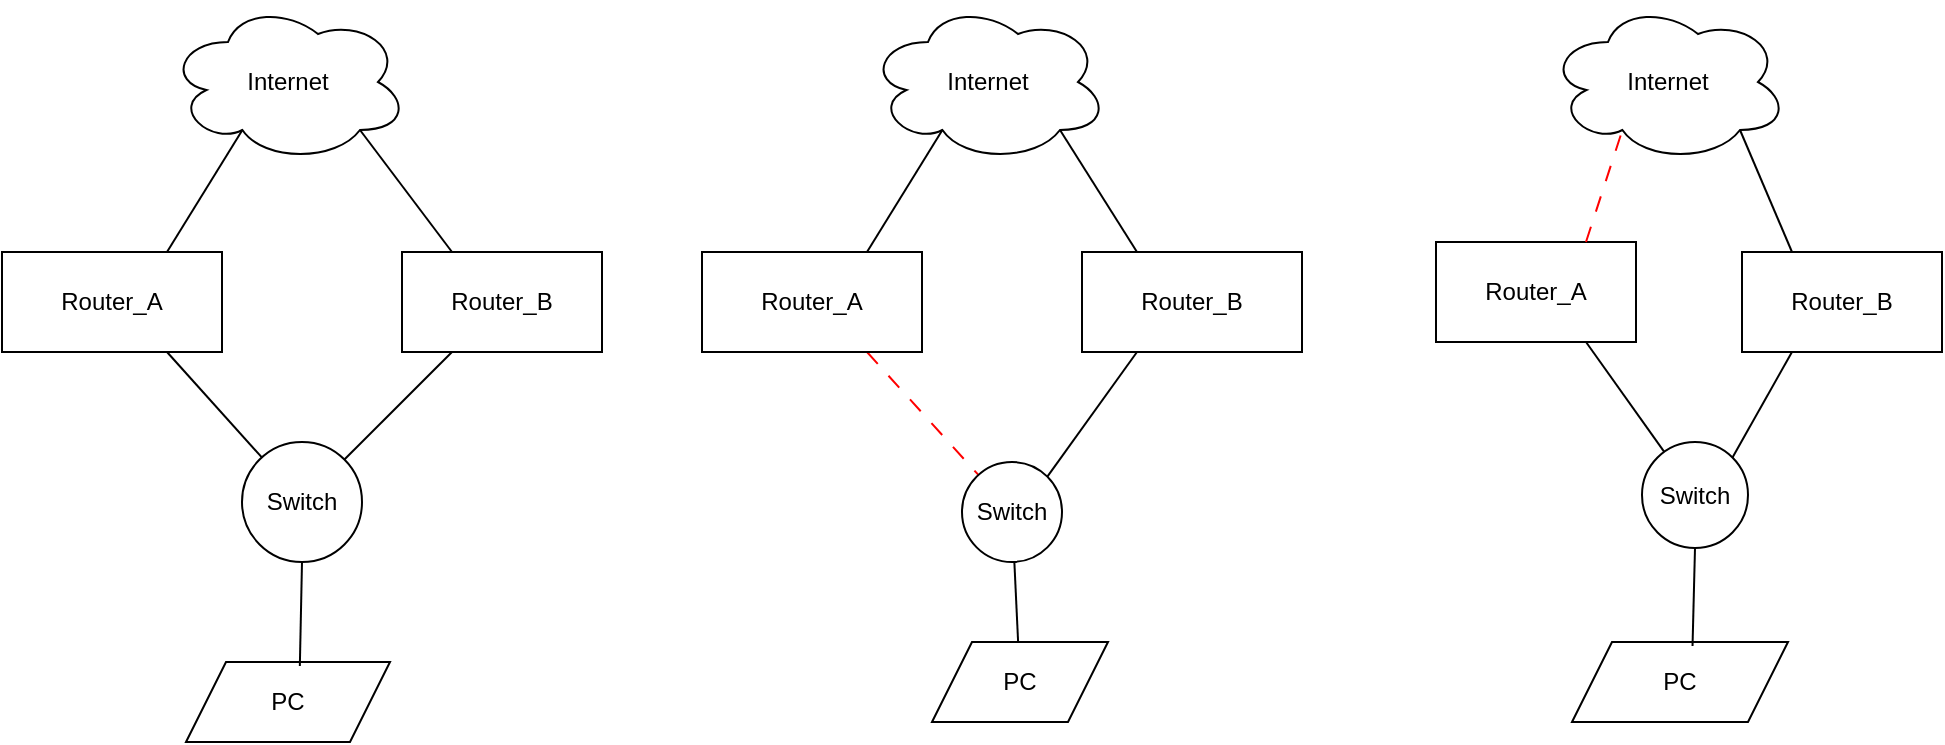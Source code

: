 <mxfile version="26.0.16">
  <diagram name="第 1 页" id="t6cQPksI8nHm3-EN2w7Y">
    <mxGraphModel dx="1044" dy="613" grid="1" gridSize="10" guides="1" tooltips="1" connect="1" arrows="1" fold="1" page="1" pageScale="1" pageWidth="827" pageHeight="1169" math="0" shadow="0">
      <root>
        <mxCell id="0" />
        <mxCell id="1" parent="0" />
        <mxCell id="pT8gLiH-kr4bqjJFzXZJ-6" style="rounded=0;orthogonalLoop=1;jettySize=auto;html=1;exitX=0.25;exitY=1;exitDx=0;exitDy=0;entryX=1;entryY=0;entryDx=0;entryDy=0;endArrow=none;startFill=0;" edge="1" parent="1" source="pT8gLiH-kr4bqjJFzXZJ-1" target="pT8gLiH-kr4bqjJFzXZJ-3">
          <mxGeometry relative="1" as="geometry">
            <mxPoint x="240" y="310" as="targetPoint" />
          </mxGeometry>
        </mxCell>
        <mxCell id="pT8gLiH-kr4bqjJFzXZJ-1" value="Router_B" style="rounded=0;whiteSpace=wrap;html=1;" vertex="1" parent="1">
          <mxGeometry x="310" y="265" width="100" height="50" as="geometry" />
        </mxCell>
        <mxCell id="pT8gLiH-kr4bqjJFzXZJ-5" style="rounded=0;orthogonalLoop=1;jettySize=auto;html=1;exitX=0.75;exitY=1;exitDx=0;exitDy=0;endArrow=none;startFill=0;" edge="1" parent="1" source="pT8gLiH-kr4bqjJFzXZJ-2" target="pT8gLiH-kr4bqjJFzXZJ-3">
          <mxGeometry relative="1" as="geometry" />
        </mxCell>
        <mxCell id="pT8gLiH-kr4bqjJFzXZJ-2" value="Router_A" style="rounded=0;whiteSpace=wrap;html=1;" vertex="1" parent="1">
          <mxGeometry x="110" y="265" width="110" height="50" as="geometry" />
        </mxCell>
        <mxCell id="pT8gLiH-kr4bqjJFzXZJ-3" value="Switch" style="ellipse;whiteSpace=wrap;html=1;aspect=fixed;" vertex="1" parent="1">
          <mxGeometry x="230" y="360" width="60" height="60" as="geometry" />
        </mxCell>
        <mxCell id="pT8gLiH-kr4bqjJFzXZJ-4" value="PC" style="shape=parallelogram;perimeter=parallelogramPerimeter;whiteSpace=wrap;html=1;fixedSize=1;" vertex="1" parent="1">
          <mxGeometry x="202" y="470" width="102" height="40" as="geometry" />
        </mxCell>
        <mxCell id="pT8gLiH-kr4bqjJFzXZJ-7" style="rounded=0;orthogonalLoop=1;jettySize=auto;html=1;exitX=0.5;exitY=1;exitDx=0;exitDy=0;entryX=0.558;entryY=0.05;entryDx=0;entryDy=0;entryPerimeter=0;endArrow=none;startFill=0;" edge="1" parent="1" source="pT8gLiH-kr4bqjJFzXZJ-3" target="pT8gLiH-kr4bqjJFzXZJ-4">
          <mxGeometry relative="1" as="geometry" />
        </mxCell>
        <mxCell id="pT8gLiH-kr4bqjJFzXZJ-10" style="rounded=0;orthogonalLoop=1;jettySize=auto;html=1;exitX=0.8;exitY=0.8;exitDx=0;exitDy=0;exitPerimeter=0;entryX=0.25;entryY=0;entryDx=0;entryDy=0;endArrow=none;startFill=0;" edge="1" parent="1" source="pT8gLiH-kr4bqjJFzXZJ-8" target="pT8gLiH-kr4bqjJFzXZJ-1">
          <mxGeometry relative="1" as="geometry" />
        </mxCell>
        <mxCell id="pT8gLiH-kr4bqjJFzXZJ-8" value="Internet" style="ellipse;shape=cloud;whiteSpace=wrap;html=1;" vertex="1" parent="1">
          <mxGeometry x="193" y="140" width="120" height="80" as="geometry" />
        </mxCell>
        <mxCell id="pT8gLiH-kr4bqjJFzXZJ-9" style="rounded=0;orthogonalLoop=1;jettySize=auto;html=1;exitX=0.75;exitY=0;exitDx=0;exitDy=0;entryX=0.31;entryY=0.8;entryDx=0;entryDy=0;entryPerimeter=0;endArrow=none;startFill=0;" edge="1" parent="1" source="pT8gLiH-kr4bqjJFzXZJ-2" target="pT8gLiH-kr4bqjJFzXZJ-8">
          <mxGeometry relative="1" as="geometry" />
        </mxCell>
        <mxCell id="pT8gLiH-kr4bqjJFzXZJ-11" style="rounded=0;orthogonalLoop=1;jettySize=auto;html=1;exitX=0.25;exitY=1;exitDx=0;exitDy=0;entryX=1;entryY=0;entryDx=0;entryDy=0;endArrow=none;startFill=0;" edge="1" parent="1" source="pT8gLiH-kr4bqjJFzXZJ-12" target="pT8gLiH-kr4bqjJFzXZJ-15">
          <mxGeometry relative="1" as="geometry">
            <mxPoint x="590" y="310" as="targetPoint" />
          </mxGeometry>
        </mxCell>
        <mxCell id="pT8gLiH-kr4bqjJFzXZJ-12" value="Router_B" style="rounded=0;whiteSpace=wrap;html=1;" vertex="1" parent="1">
          <mxGeometry x="650" y="265" width="110" height="50" as="geometry" />
        </mxCell>
        <mxCell id="pT8gLiH-kr4bqjJFzXZJ-13" style="rounded=0;orthogonalLoop=1;jettySize=auto;html=1;exitX=0.75;exitY=1;exitDx=0;exitDy=0;endArrow=none;startFill=0;dashed=1;dashPattern=8 8;strokeColor=#FF0000;fontStyle=0" edge="1" parent="1" source="pT8gLiH-kr4bqjJFzXZJ-14" target="pT8gLiH-kr4bqjJFzXZJ-15">
          <mxGeometry relative="1" as="geometry" />
        </mxCell>
        <mxCell id="pT8gLiH-kr4bqjJFzXZJ-14" value="Router_A" style="rounded=0;whiteSpace=wrap;html=1;" vertex="1" parent="1">
          <mxGeometry x="460" y="265" width="110" height="50" as="geometry" />
        </mxCell>
        <mxCell id="pT8gLiH-kr4bqjJFzXZJ-15" value="Switch" style="ellipse;whiteSpace=wrap;html=1;aspect=fixed;" vertex="1" parent="1">
          <mxGeometry x="590" y="370" width="50" height="50" as="geometry" />
        </mxCell>
        <mxCell id="pT8gLiH-kr4bqjJFzXZJ-31" value="" style="rounded=0;orthogonalLoop=1;jettySize=auto;html=1;endArrow=none;startFill=0;" edge="1" parent="1" source="pT8gLiH-kr4bqjJFzXZJ-16" target="pT8gLiH-kr4bqjJFzXZJ-15">
          <mxGeometry relative="1" as="geometry" />
        </mxCell>
        <mxCell id="pT8gLiH-kr4bqjJFzXZJ-16" value="PC" style="shape=parallelogram;perimeter=parallelogramPerimeter;whiteSpace=wrap;html=1;fixedSize=1;" vertex="1" parent="1">
          <mxGeometry x="575" y="460" width="88" height="40" as="geometry" />
        </mxCell>
        <mxCell id="pT8gLiH-kr4bqjJFzXZJ-18" style="rounded=0;orthogonalLoop=1;jettySize=auto;html=1;exitX=0.8;exitY=0.8;exitDx=0;exitDy=0;exitPerimeter=0;entryX=0.25;entryY=0;entryDx=0;entryDy=0;endArrow=none;startFill=0;" edge="1" parent="1" source="pT8gLiH-kr4bqjJFzXZJ-19" target="pT8gLiH-kr4bqjJFzXZJ-12">
          <mxGeometry relative="1" as="geometry" />
        </mxCell>
        <mxCell id="pT8gLiH-kr4bqjJFzXZJ-19" value="Internet" style="ellipse;shape=cloud;whiteSpace=wrap;html=1;" vertex="1" parent="1">
          <mxGeometry x="543" y="140" width="120" height="80" as="geometry" />
        </mxCell>
        <mxCell id="pT8gLiH-kr4bqjJFzXZJ-20" style="rounded=0;orthogonalLoop=1;jettySize=auto;html=1;exitX=0.75;exitY=0;exitDx=0;exitDy=0;entryX=0.31;entryY=0.8;entryDx=0;entryDy=0;entryPerimeter=0;endArrow=none;startFill=0;" edge="1" parent="1" source="pT8gLiH-kr4bqjJFzXZJ-14" target="pT8gLiH-kr4bqjJFzXZJ-19">
          <mxGeometry relative="1" as="geometry" />
        </mxCell>
        <mxCell id="pT8gLiH-kr4bqjJFzXZJ-21" style="rounded=0;orthogonalLoop=1;jettySize=auto;html=1;exitX=0.25;exitY=1;exitDx=0;exitDy=0;entryX=1;entryY=0;entryDx=0;entryDy=0;endArrow=none;startFill=0;" edge="1" parent="1" source="pT8gLiH-kr4bqjJFzXZJ-22" target="pT8gLiH-kr4bqjJFzXZJ-25">
          <mxGeometry relative="1" as="geometry">
            <mxPoint x="930" y="310" as="targetPoint" />
          </mxGeometry>
        </mxCell>
        <mxCell id="pT8gLiH-kr4bqjJFzXZJ-22" value="Router_B" style="rounded=0;whiteSpace=wrap;html=1;" vertex="1" parent="1">
          <mxGeometry x="980" y="265" width="100" height="50" as="geometry" />
        </mxCell>
        <mxCell id="pT8gLiH-kr4bqjJFzXZJ-23" style="rounded=0;orthogonalLoop=1;jettySize=auto;html=1;exitX=0.75;exitY=1;exitDx=0;exitDy=0;endArrow=none;startFill=0;" edge="1" parent="1" source="pT8gLiH-kr4bqjJFzXZJ-24" target="pT8gLiH-kr4bqjJFzXZJ-25">
          <mxGeometry relative="1" as="geometry" />
        </mxCell>
        <mxCell id="pT8gLiH-kr4bqjJFzXZJ-24" value="Router_A" style="rounded=0;whiteSpace=wrap;html=1;" vertex="1" parent="1">
          <mxGeometry x="827" y="260" width="100" height="50" as="geometry" />
        </mxCell>
        <mxCell id="pT8gLiH-kr4bqjJFzXZJ-25" value="Switch" style="ellipse;whiteSpace=wrap;html=1;aspect=fixed;" vertex="1" parent="1">
          <mxGeometry x="930" y="360" width="53" height="53" as="geometry" />
        </mxCell>
        <mxCell id="pT8gLiH-kr4bqjJFzXZJ-26" value="PC" style="shape=parallelogram;perimeter=parallelogramPerimeter;whiteSpace=wrap;html=1;fixedSize=1;" vertex="1" parent="1">
          <mxGeometry x="895" y="460" width="108" height="40" as="geometry" />
        </mxCell>
        <mxCell id="pT8gLiH-kr4bqjJFzXZJ-27" style="rounded=0;orthogonalLoop=1;jettySize=auto;html=1;exitX=0.5;exitY=1;exitDx=0;exitDy=0;entryX=0.558;entryY=0.05;entryDx=0;entryDy=0;entryPerimeter=0;endArrow=none;startFill=0;" edge="1" parent="1" source="pT8gLiH-kr4bqjJFzXZJ-25" target="pT8gLiH-kr4bqjJFzXZJ-26">
          <mxGeometry relative="1" as="geometry" />
        </mxCell>
        <mxCell id="pT8gLiH-kr4bqjJFzXZJ-28" style="rounded=0;orthogonalLoop=1;jettySize=auto;html=1;exitX=0.8;exitY=0.8;exitDx=0;exitDy=0;exitPerimeter=0;entryX=0.25;entryY=0;entryDx=0;entryDy=0;endArrow=none;startFill=0;" edge="1" parent="1" source="pT8gLiH-kr4bqjJFzXZJ-29" target="pT8gLiH-kr4bqjJFzXZJ-22">
          <mxGeometry relative="1" as="geometry" />
        </mxCell>
        <mxCell id="pT8gLiH-kr4bqjJFzXZJ-29" value="Internet" style="ellipse;shape=cloud;whiteSpace=wrap;html=1;" vertex="1" parent="1">
          <mxGeometry x="883" y="140" width="120" height="80" as="geometry" />
        </mxCell>
        <mxCell id="pT8gLiH-kr4bqjJFzXZJ-30" style="rounded=0;orthogonalLoop=1;jettySize=auto;html=1;exitX=0.75;exitY=0;exitDx=0;exitDy=0;entryX=0.31;entryY=0.8;entryDx=0;entryDy=0;entryPerimeter=0;endArrow=none;startFill=0;dashed=1;dashPattern=8 8;strokeColor=#FF0000;" edge="1" parent="1" source="pT8gLiH-kr4bqjJFzXZJ-24" target="pT8gLiH-kr4bqjJFzXZJ-29">
          <mxGeometry relative="1" as="geometry" />
        </mxCell>
      </root>
    </mxGraphModel>
  </diagram>
</mxfile>
